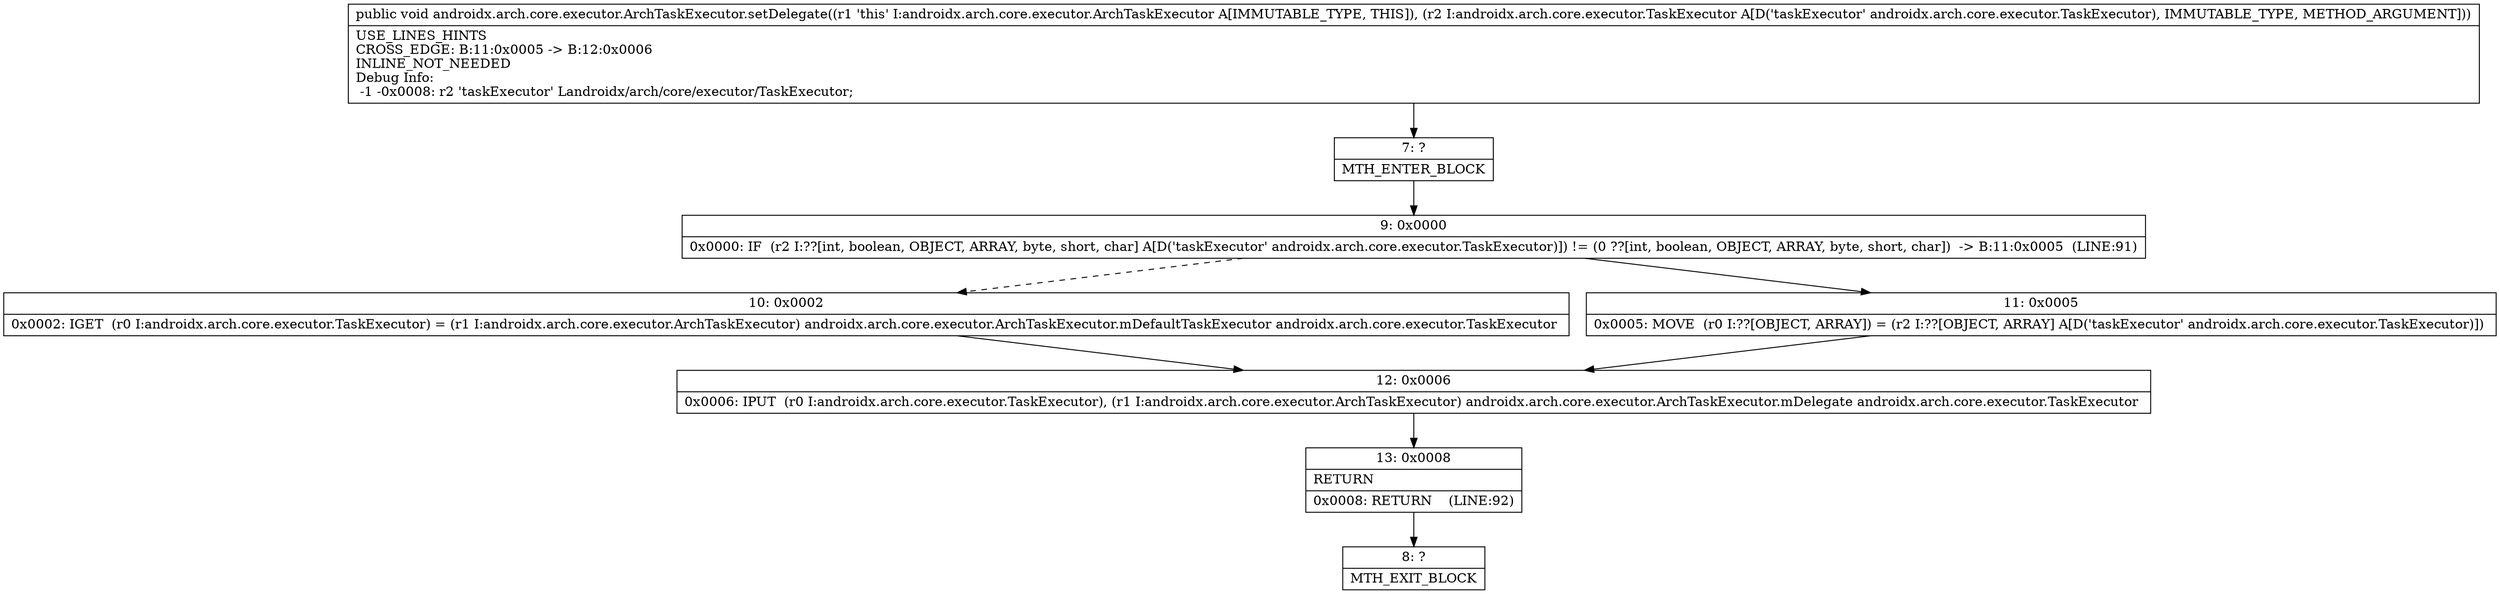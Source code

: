 digraph "CFG forandroidx.arch.core.executor.ArchTaskExecutor.setDelegate(Landroidx\/arch\/core\/executor\/TaskExecutor;)V" {
Node_7 [shape=record,label="{7\:\ ?|MTH_ENTER_BLOCK\l}"];
Node_9 [shape=record,label="{9\:\ 0x0000|0x0000: IF  (r2 I:??[int, boolean, OBJECT, ARRAY, byte, short, char] A[D('taskExecutor' androidx.arch.core.executor.TaskExecutor)]) != (0 ??[int, boolean, OBJECT, ARRAY, byte, short, char])  \-\> B:11:0x0005  (LINE:91)\l}"];
Node_10 [shape=record,label="{10\:\ 0x0002|0x0002: IGET  (r0 I:androidx.arch.core.executor.TaskExecutor) = (r1 I:androidx.arch.core.executor.ArchTaskExecutor) androidx.arch.core.executor.ArchTaskExecutor.mDefaultTaskExecutor androidx.arch.core.executor.TaskExecutor \l}"];
Node_12 [shape=record,label="{12\:\ 0x0006|0x0006: IPUT  (r0 I:androidx.arch.core.executor.TaskExecutor), (r1 I:androidx.arch.core.executor.ArchTaskExecutor) androidx.arch.core.executor.ArchTaskExecutor.mDelegate androidx.arch.core.executor.TaskExecutor \l}"];
Node_13 [shape=record,label="{13\:\ 0x0008|RETURN\l|0x0008: RETURN    (LINE:92)\l}"];
Node_8 [shape=record,label="{8\:\ ?|MTH_EXIT_BLOCK\l}"];
Node_11 [shape=record,label="{11\:\ 0x0005|0x0005: MOVE  (r0 I:??[OBJECT, ARRAY]) = (r2 I:??[OBJECT, ARRAY] A[D('taskExecutor' androidx.arch.core.executor.TaskExecutor)]) \l}"];
MethodNode[shape=record,label="{public void androidx.arch.core.executor.ArchTaskExecutor.setDelegate((r1 'this' I:androidx.arch.core.executor.ArchTaskExecutor A[IMMUTABLE_TYPE, THIS]), (r2 I:androidx.arch.core.executor.TaskExecutor A[D('taskExecutor' androidx.arch.core.executor.TaskExecutor), IMMUTABLE_TYPE, METHOD_ARGUMENT]))  | USE_LINES_HINTS\lCROSS_EDGE: B:11:0x0005 \-\> B:12:0x0006\lINLINE_NOT_NEEDED\lDebug Info:\l  \-1 \-0x0008: r2 'taskExecutor' Landroidx\/arch\/core\/executor\/TaskExecutor;\l}"];
MethodNode -> Node_7;Node_7 -> Node_9;
Node_9 -> Node_10[style=dashed];
Node_9 -> Node_11;
Node_10 -> Node_12;
Node_12 -> Node_13;
Node_13 -> Node_8;
Node_11 -> Node_12;
}


